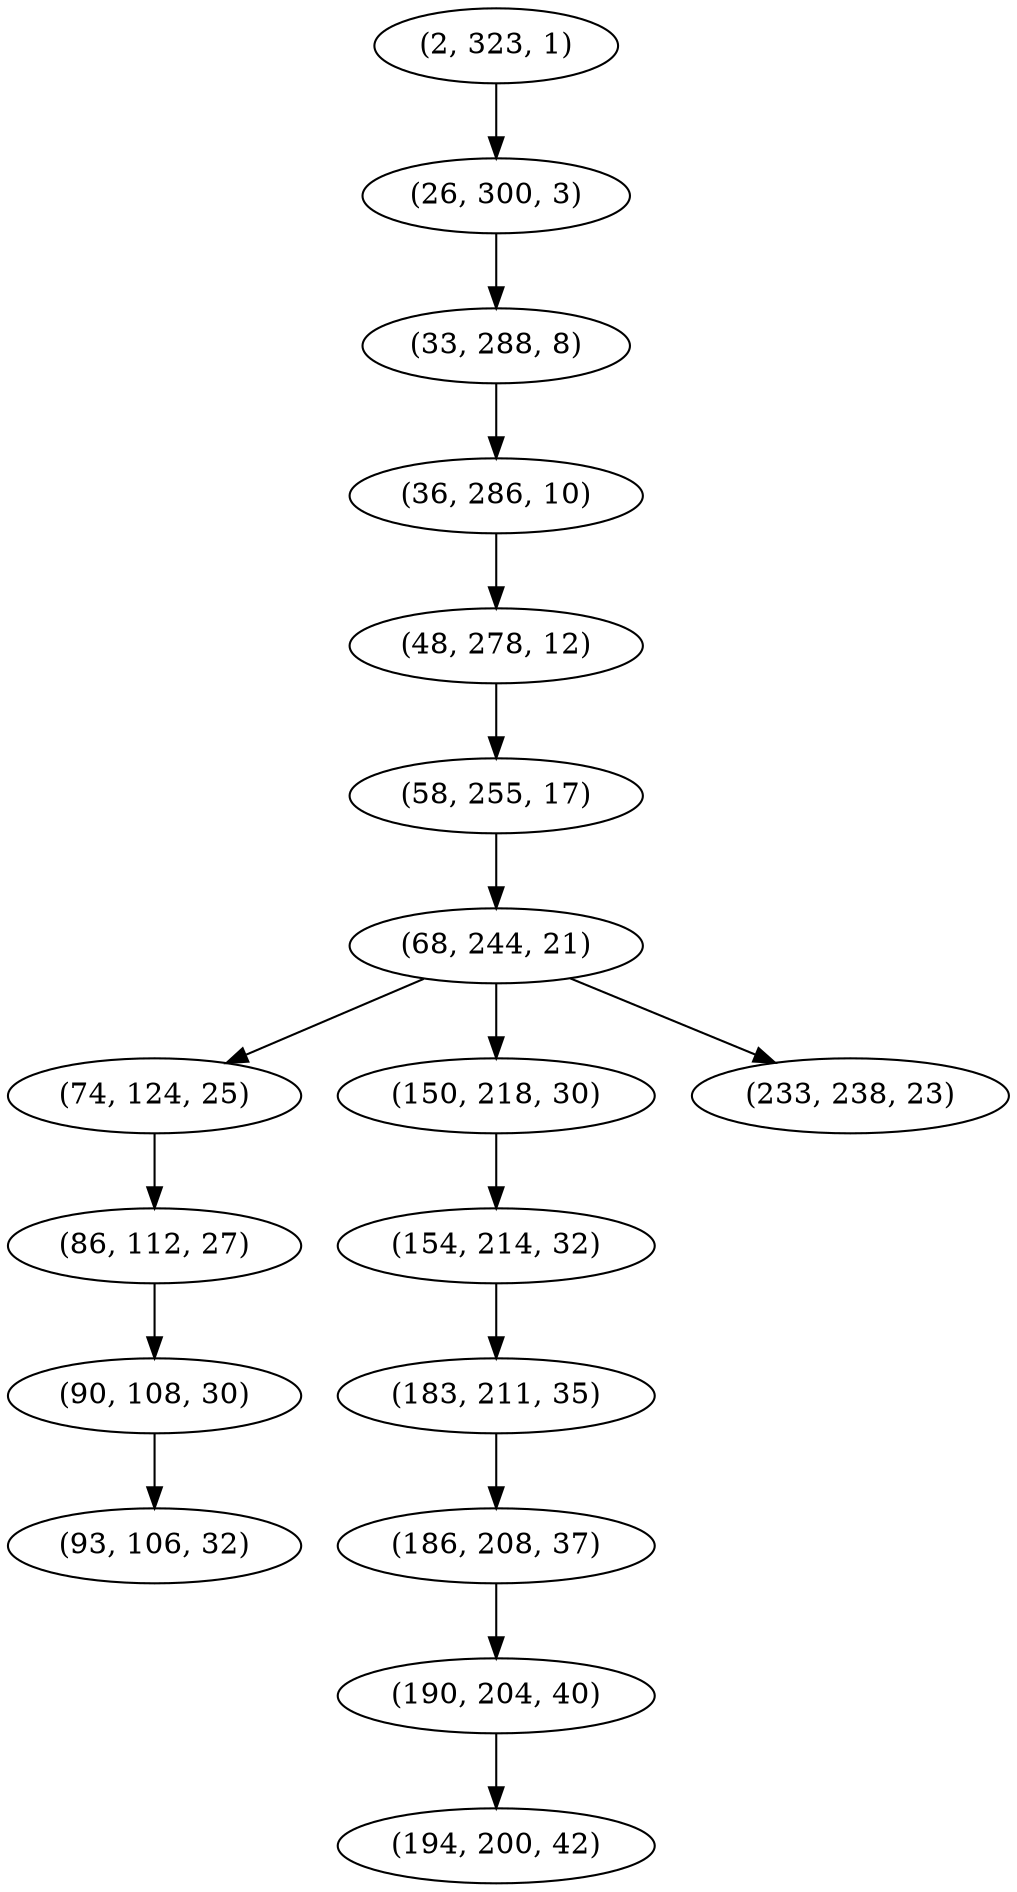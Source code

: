 digraph tree {
    "(2, 323, 1)";
    "(26, 300, 3)";
    "(33, 288, 8)";
    "(36, 286, 10)";
    "(48, 278, 12)";
    "(58, 255, 17)";
    "(68, 244, 21)";
    "(74, 124, 25)";
    "(86, 112, 27)";
    "(90, 108, 30)";
    "(93, 106, 32)";
    "(150, 218, 30)";
    "(154, 214, 32)";
    "(183, 211, 35)";
    "(186, 208, 37)";
    "(190, 204, 40)";
    "(194, 200, 42)";
    "(233, 238, 23)";
    "(2, 323, 1)" -> "(26, 300, 3)";
    "(26, 300, 3)" -> "(33, 288, 8)";
    "(33, 288, 8)" -> "(36, 286, 10)";
    "(36, 286, 10)" -> "(48, 278, 12)";
    "(48, 278, 12)" -> "(58, 255, 17)";
    "(58, 255, 17)" -> "(68, 244, 21)";
    "(68, 244, 21)" -> "(74, 124, 25)";
    "(68, 244, 21)" -> "(150, 218, 30)";
    "(68, 244, 21)" -> "(233, 238, 23)";
    "(74, 124, 25)" -> "(86, 112, 27)";
    "(86, 112, 27)" -> "(90, 108, 30)";
    "(90, 108, 30)" -> "(93, 106, 32)";
    "(150, 218, 30)" -> "(154, 214, 32)";
    "(154, 214, 32)" -> "(183, 211, 35)";
    "(183, 211, 35)" -> "(186, 208, 37)";
    "(186, 208, 37)" -> "(190, 204, 40)";
    "(190, 204, 40)" -> "(194, 200, 42)";
}
